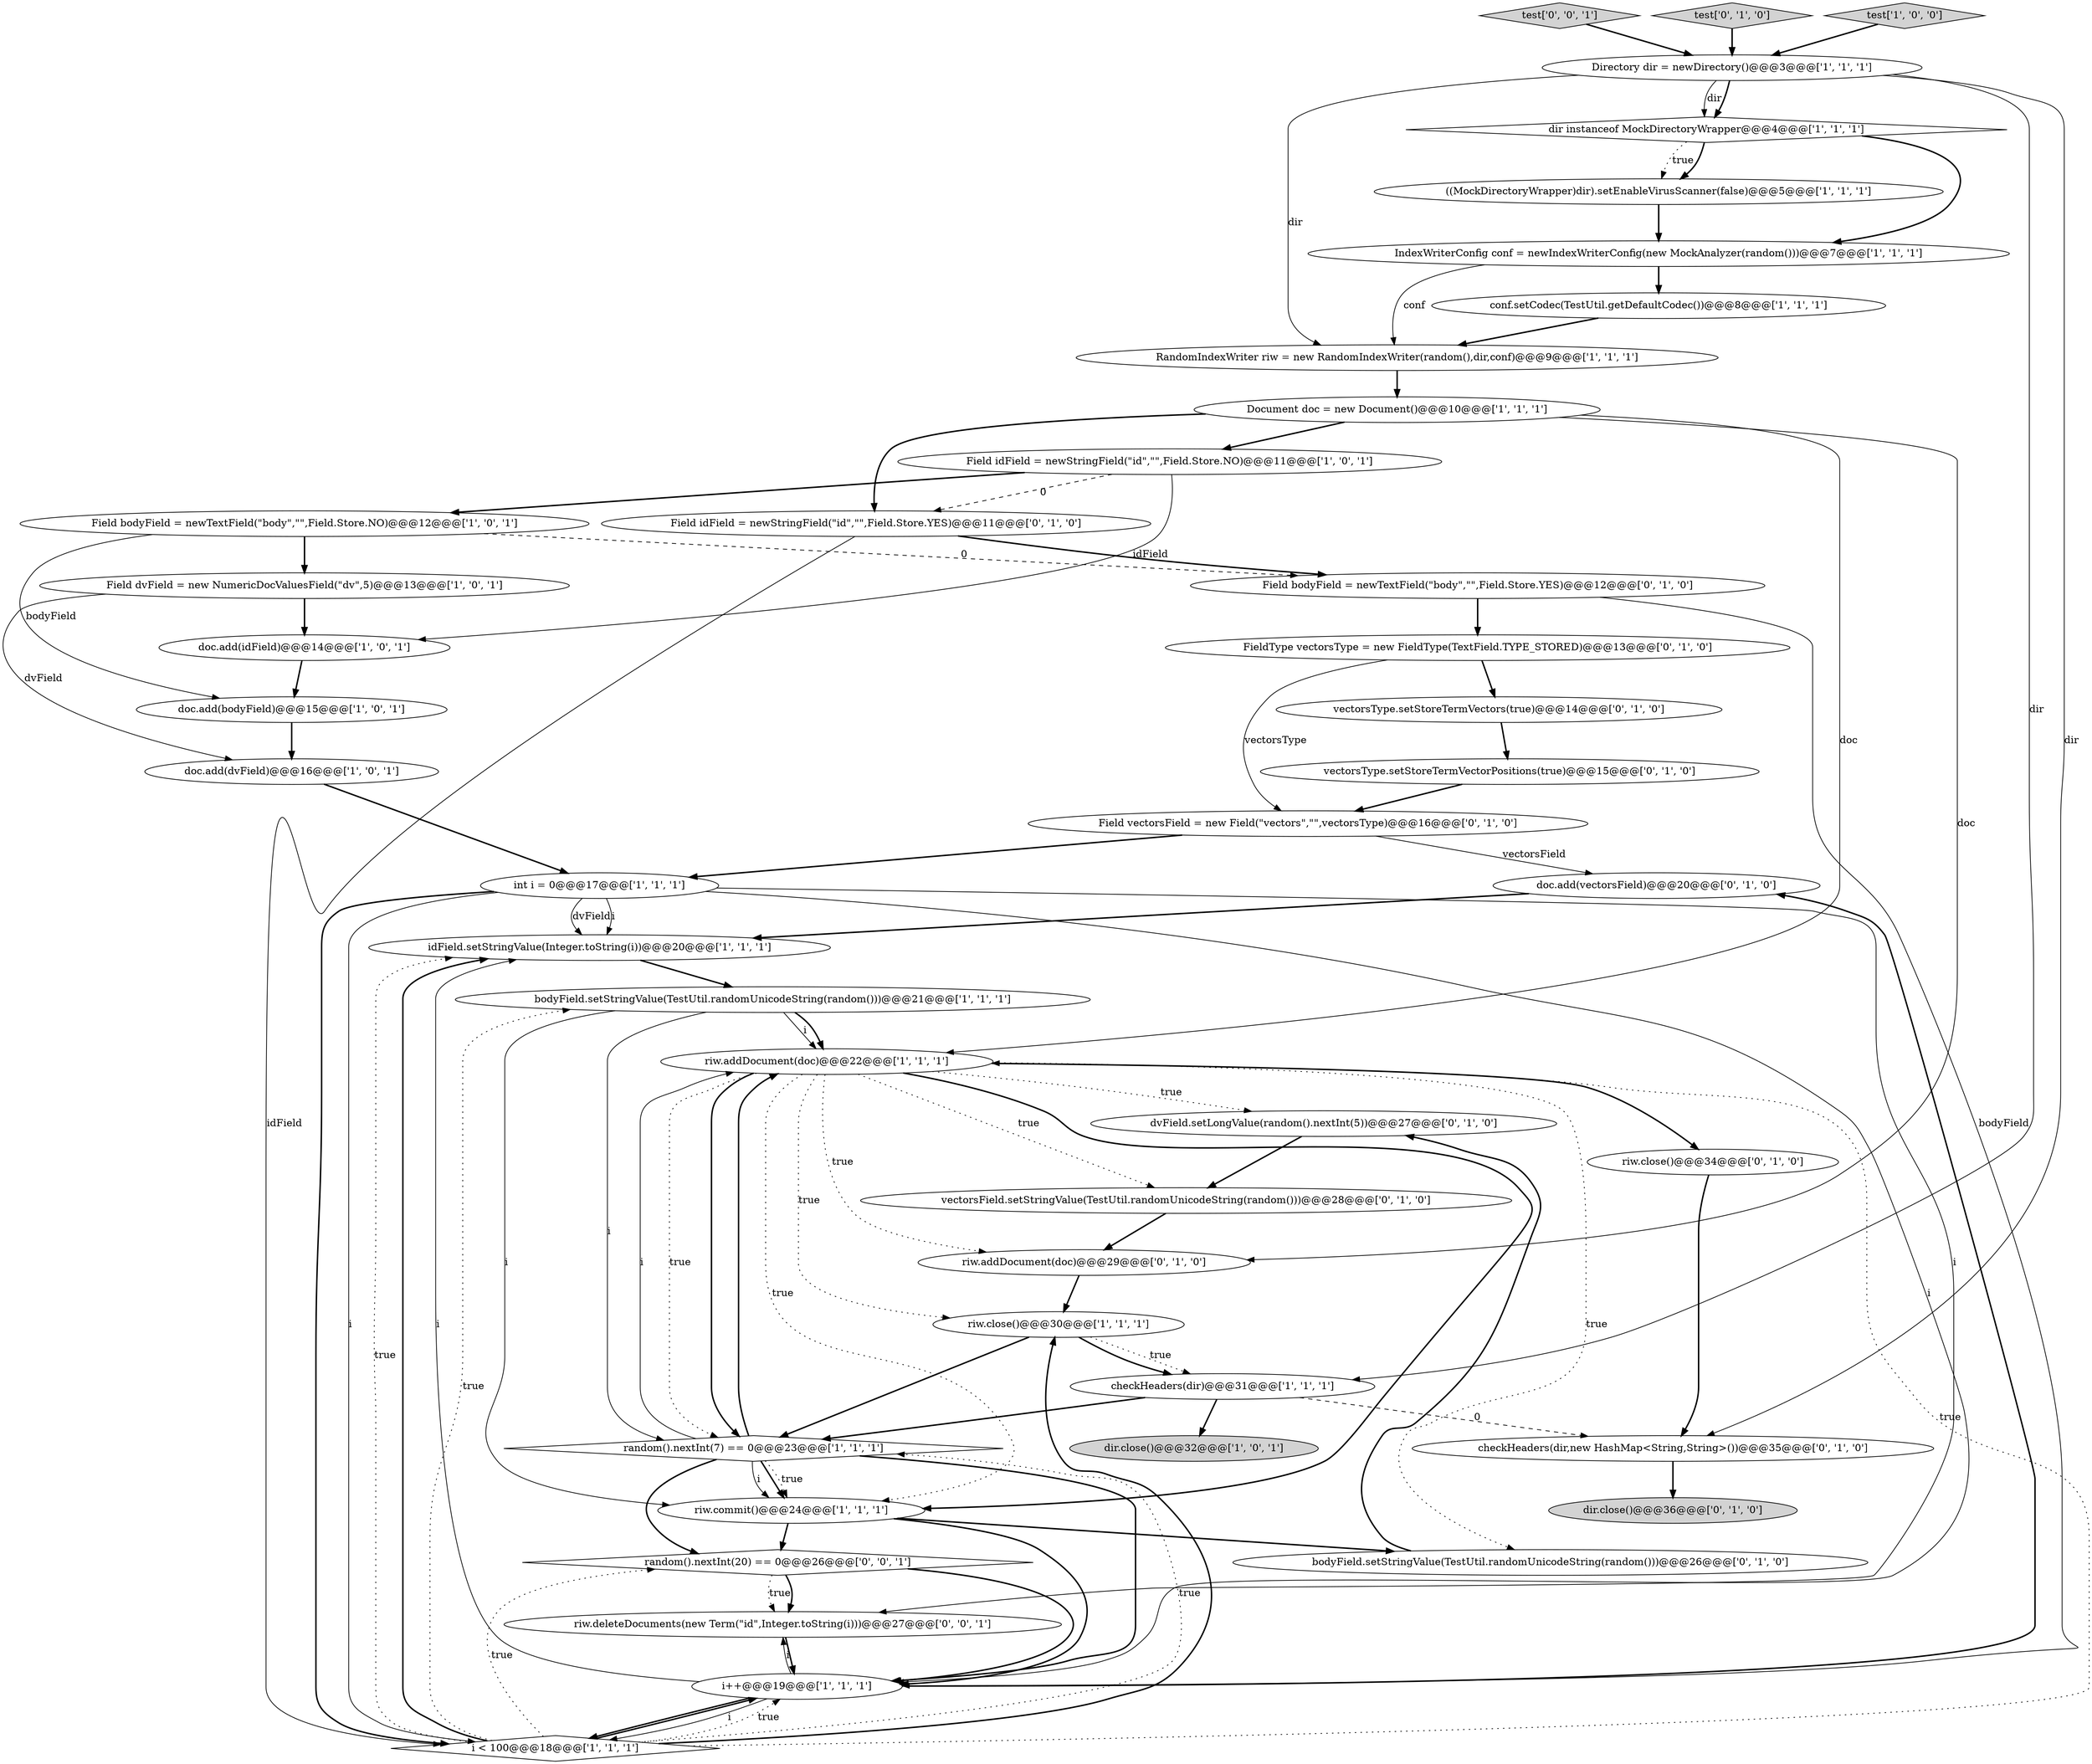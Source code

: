 digraph {
37 [style = filled, label = "doc.add(vectorsField)@@@20@@@['0', '1', '0']", fillcolor = white, shape = ellipse image = "AAA1AAABBB2BBB"];
5 [style = filled, label = "riw.addDocument(doc)@@@22@@@['1', '1', '1']", fillcolor = white, shape = ellipse image = "AAA0AAABBB1BBB"];
10 [style = filled, label = "bodyField.setStringValue(TestUtil.randomUnicodeString(random()))@@@21@@@['1', '1', '1']", fillcolor = white, shape = ellipse image = "AAA0AAABBB1BBB"];
15 [style = filled, label = "((MockDirectoryWrapper)dir).setEnableVirusScanner(false)@@@5@@@['1', '1', '1']", fillcolor = white, shape = ellipse image = "AAA0AAABBB1BBB"];
38 [style = filled, label = "dir.close()@@@36@@@['0', '1', '0']", fillcolor = lightgray, shape = ellipse image = "AAA0AAABBB2BBB"];
26 [style = filled, label = "Field idField = newStringField(\"id\",\"\",Field.Store.YES)@@@11@@@['0', '1', '0']", fillcolor = white, shape = ellipse image = "AAA1AAABBB2BBB"];
42 [style = filled, label = "test['0', '0', '1']", fillcolor = lightgray, shape = diamond image = "AAA0AAABBB3BBB"];
14 [style = filled, label = "conf.setCodec(TestUtil.getDefaultCodec())@@@8@@@['1', '1', '1']", fillcolor = white, shape = ellipse image = "AAA0AAABBB1BBB"];
0 [style = filled, label = "doc.add(idField)@@@14@@@['1', '0', '1']", fillcolor = white, shape = ellipse image = "AAA0AAABBB1BBB"];
22 [style = filled, label = "idField.setStringValue(Integer.toString(i))@@@20@@@['1', '1', '1']", fillcolor = white, shape = ellipse image = "AAA0AAABBB1BBB"];
23 [style = filled, label = "int i = 0@@@17@@@['1', '1', '1']", fillcolor = white, shape = ellipse image = "AAA0AAABBB1BBB"];
11 [style = filled, label = "dir.close()@@@32@@@['1', '0', '1']", fillcolor = lightgray, shape = ellipse image = "AAA0AAABBB1BBB"];
36 [style = filled, label = "dvField.setLongValue(random().nextInt(5))@@@27@@@['0', '1', '0']", fillcolor = white, shape = ellipse image = "AAA1AAABBB2BBB"];
18 [style = filled, label = "doc.add(dvField)@@@16@@@['1', '0', '1']", fillcolor = white, shape = ellipse image = "AAA0AAABBB1BBB"];
6 [style = filled, label = "doc.add(bodyField)@@@15@@@['1', '0', '1']", fillcolor = white, shape = ellipse image = "AAA0AAABBB1BBB"];
32 [style = filled, label = "vectorsType.setStoreTermVectors(true)@@@14@@@['0', '1', '0']", fillcolor = white, shape = ellipse image = "AAA1AAABBB2BBB"];
39 [style = filled, label = "FieldType vectorsType = new FieldType(TextField.TYPE_STORED)@@@13@@@['0', '1', '0']", fillcolor = white, shape = ellipse image = "AAA1AAABBB2BBB"];
1 [style = filled, label = "IndexWriterConfig conf = newIndexWriterConfig(new MockAnalyzer(random()))@@@7@@@['1', '1', '1']", fillcolor = white, shape = ellipse image = "AAA0AAABBB1BBB"];
28 [style = filled, label = "vectorsField.setStringValue(TestUtil.randomUnicodeString(random()))@@@28@@@['0', '1', '0']", fillcolor = white, shape = ellipse image = "AAA1AAABBB2BBB"];
7 [style = filled, label = "random().nextInt(7) == 0@@@23@@@['1', '1', '1']", fillcolor = white, shape = diamond image = "AAA0AAABBB1BBB"];
17 [style = filled, label = "Field dvField = new NumericDocValuesField(\"dv\",5)@@@13@@@['1', '0', '1']", fillcolor = white, shape = ellipse image = "AAA0AAABBB1BBB"];
34 [style = filled, label = "test['0', '1', '0']", fillcolor = lightgray, shape = diamond image = "AAA0AAABBB2BBB"];
41 [style = filled, label = "riw.deleteDocuments(new Term(\"id\",Integer.toString(i)))@@@27@@@['0', '0', '1']", fillcolor = white, shape = ellipse image = "AAA0AAABBB3BBB"];
24 [style = filled, label = "test['1', '0', '0']", fillcolor = lightgray, shape = diamond image = "AAA0AAABBB1BBB"];
25 [style = filled, label = "bodyField.setStringValue(TestUtil.randomUnicodeString(random()))@@@26@@@['0', '1', '0']", fillcolor = white, shape = ellipse image = "AAA0AAABBB2BBB"];
33 [style = filled, label = "Field vectorsField = new Field(\"vectors\",\"\",vectorsType)@@@16@@@['0', '1', '0']", fillcolor = white, shape = ellipse image = "AAA1AAABBB2BBB"];
8 [style = filled, label = "checkHeaders(dir)@@@31@@@['1', '1', '1']", fillcolor = white, shape = ellipse image = "AAA0AAABBB1BBB"];
19 [style = filled, label = "Directory dir = newDirectory()@@@3@@@['1', '1', '1']", fillcolor = white, shape = ellipse image = "AAA0AAABBB1BBB"];
35 [style = filled, label = "riw.addDocument(doc)@@@29@@@['0', '1', '0']", fillcolor = white, shape = ellipse image = "AAA0AAABBB2BBB"];
2 [style = filled, label = "Document doc = new Document()@@@10@@@['1', '1', '1']", fillcolor = white, shape = ellipse image = "AAA0AAABBB1BBB"];
12 [style = filled, label = "i++@@@19@@@['1', '1', '1']", fillcolor = white, shape = ellipse image = "AAA0AAABBB1BBB"];
30 [style = filled, label = "vectorsType.setStoreTermVectorPositions(true)@@@15@@@['0', '1', '0']", fillcolor = white, shape = ellipse image = "AAA1AAABBB2BBB"];
21 [style = filled, label = "Field idField = newStringField(\"id\",\"\",Field.Store.NO)@@@11@@@['1', '0', '1']", fillcolor = white, shape = ellipse image = "AAA0AAABBB1BBB"];
3 [style = filled, label = "riw.commit()@@@24@@@['1', '1', '1']", fillcolor = white, shape = ellipse image = "AAA0AAABBB1BBB"];
27 [style = filled, label = "checkHeaders(dir,new HashMap<String,String>())@@@35@@@['0', '1', '0']", fillcolor = white, shape = ellipse image = "AAA1AAABBB2BBB"];
29 [style = filled, label = "Field bodyField = newTextField(\"body\",\"\",Field.Store.YES)@@@12@@@['0', '1', '0']", fillcolor = white, shape = ellipse image = "AAA1AAABBB2BBB"];
4 [style = filled, label = "dir instanceof MockDirectoryWrapper@@@4@@@['1', '1', '1']", fillcolor = white, shape = diamond image = "AAA0AAABBB1BBB"];
9 [style = filled, label = "riw.close()@@@30@@@['1', '1', '1']", fillcolor = white, shape = ellipse image = "AAA0AAABBB1BBB"];
20 [style = filled, label = "RandomIndexWriter riw = new RandomIndexWriter(random(),dir,conf)@@@9@@@['1', '1', '1']", fillcolor = white, shape = ellipse image = "AAA0AAABBB1BBB"];
40 [style = filled, label = "random().nextInt(20) == 0@@@26@@@['0', '0', '1']", fillcolor = white, shape = diamond image = "AAA0AAABBB3BBB"];
13 [style = filled, label = "Field bodyField = newTextField(\"body\",\"\",Field.Store.NO)@@@12@@@['1', '0', '1']", fillcolor = white, shape = ellipse image = "AAA0AAABBB1BBB"];
31 [style = filled, label = "riw.close()@@@34@@@['0', '1', '0']", fillcolor = white, shape = ellipse image = "AAA0AAABBB2BBB"];
16 [style = filled, label = "i < 100@@@18@@@['1', '1', '1']", fillcolor = white, shape = diamond image = "AAA0AAABBB1BBB"];
15->1 [style = bold, label=""];
29->12 [style = solid, label="bodyField"];
5->3 [style = dotted, label="true"];
23->22 [style = solid, label="dvField"];
23->22 [style = solid, label="i"];
21->0 [style = solid, label="idField"];
23->16 [style = bold, label=""];
39->32 [style = bold, label=""];
12->16 [style = bold, label=""];
16->12 [style = bold, label=""];
23->16 [style = solid, label="i"];
7->40 [style = bold, label=""];
33->23 [style = bold, label=""];
16->10 [style = dotted, label="true"];
10->5 [style = solid, label="i"];
3->25 [style = bold, label=""];
36->28 [style = bold, label=""];
2->5 [style = solid, label="doc"];
20->2 [style = bold, label=""];
10->7 [style = solid, label="i"];
19->20 [style = solid, label="dir"];
3->40 [style = bold, label=""];
10->5 [style = bold, label=""];
16->22 [style = dotted, label="true"];
2->26 [style = bold, label=""];
16->40 [style = dotted, label="true"];
5->9 [style = dotted, label="true"];
12->37 [style = bold, label=""];
7->3 [style = solid, label="i"];
1->14 [style = bold, label=""];
40->41 [style = dotted, label="true"];
4->1 [style = bold, label=""];
5->31 [style = bold, label=""];
7->12 [style = bold, label=""];
13->6 [style = solid, label="bodyField"];
21->26 [style = dashed, label="0"];
1->20 [style = solid, label="conf"];
19->27 [style = solid, label="dir"];
23->12 [style = solid, label="i"];
16->5 [style = dotted, label="true"];
35->9 [style = bold, label=""];
22->10 [style = bold, label=""];
5->7 [style = bold, label=""];
2->21 [style = bold, label=""];
5->28 [style = dotted, label="true"];
21->13 [style = bold, label=""];
0->6 [style = bold, label=""];
19->4 [style = solid, label="dir"];
6->18 [style = bold, label=""];
25->36 [style = bold, label=""];
12->22 [style = solid, label="i"];
19->8 [style = solid, label="dir"];
13->17 [style = bold, label=""];
10->3 [style = solid, label="i"];
27->38 [style = bold, label=""];
16->22 [style = bold, label=""];
16->7 [style = dotted, label="true"];
8->27 [style = dashed, label="0"];
7->3 [style = bold, label=""];
30->33 [style = bold, label=""];
40->41 [style = bold, label=""];
3->12 [style = bold, label=""];
42->19 [style = bold, label=""];
13->29 [style = dashed, label="0"];
19->4 [style = bold, label=""];
7->5 [style = bold, label=""];
8->7 [style = bold, label=""];
12->16 [style = solid, label="i"];
37->22 [style = bold, label=""];
24->19 [style = bold, label=""];
12->41 [style = solid, label="i"];
5->3 [style = bold, label=""];
5->35 [style = dotted, label="true"];
26->29 [style = bold, label=""];
17->0 [style = bold, label=""];
7->3 [style = dotted, label="true"];
18->23 [style = bold, label=""];
9->8 [style = dotted, label="true"];
26->16 [style = solid, label="idField"];
23->41 [style = solid, label="i"];
28->35 [style = bold, label=""];
40->12 [style = bold, label=""];
33->37 [style = solid, label="vectorsField"];
5->7 [style = dotted, label="true"];
41->12 [style = bold, label=""];
17->18 [style = solid, label="dvField"];
5->36 [style = dotted, label="true"];
39->33 [style = solid, label="vectorsType"];
8->11 [style = bold, label=""];
16->12 [style = dotted, label="true"];
4->15 [style = dotted, label="true"];
29->39 [style = bold, label=""];
32->30 [style = bold, label=""];
5->25 [style = dotted, label="true"];
9->8 [style = bold, label=""];
4->15 [style = bold, label=""];
34->19 [style = bold, label=""];
7->5 [style = solid, label="i"];
31->27 [style = bold, label=""];
14->20 [style = bold, label=""];
2->35 [style = solid, label="doc"];
16->9 [style = bold, label=""];
9->7 [style = bold, label=""];
}
